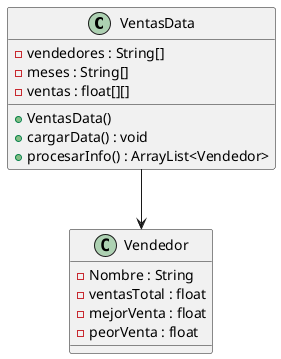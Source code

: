 @startuml Ejercicio_6

class VentasData{
    -vendedores : String[]
    -meses : String[]
    -ventas : float[][]
    +VentasData()
    +cargarData() : void 
    +procesarInfo() : ArrayList<Vendedor> 
}

class Vendedor{
    -Nombre : String 
    -ventasTotal : float 
    -mejorVenta : float 
    -peorVenta : float 
}

VentasData --> Vendedor

@enduml
